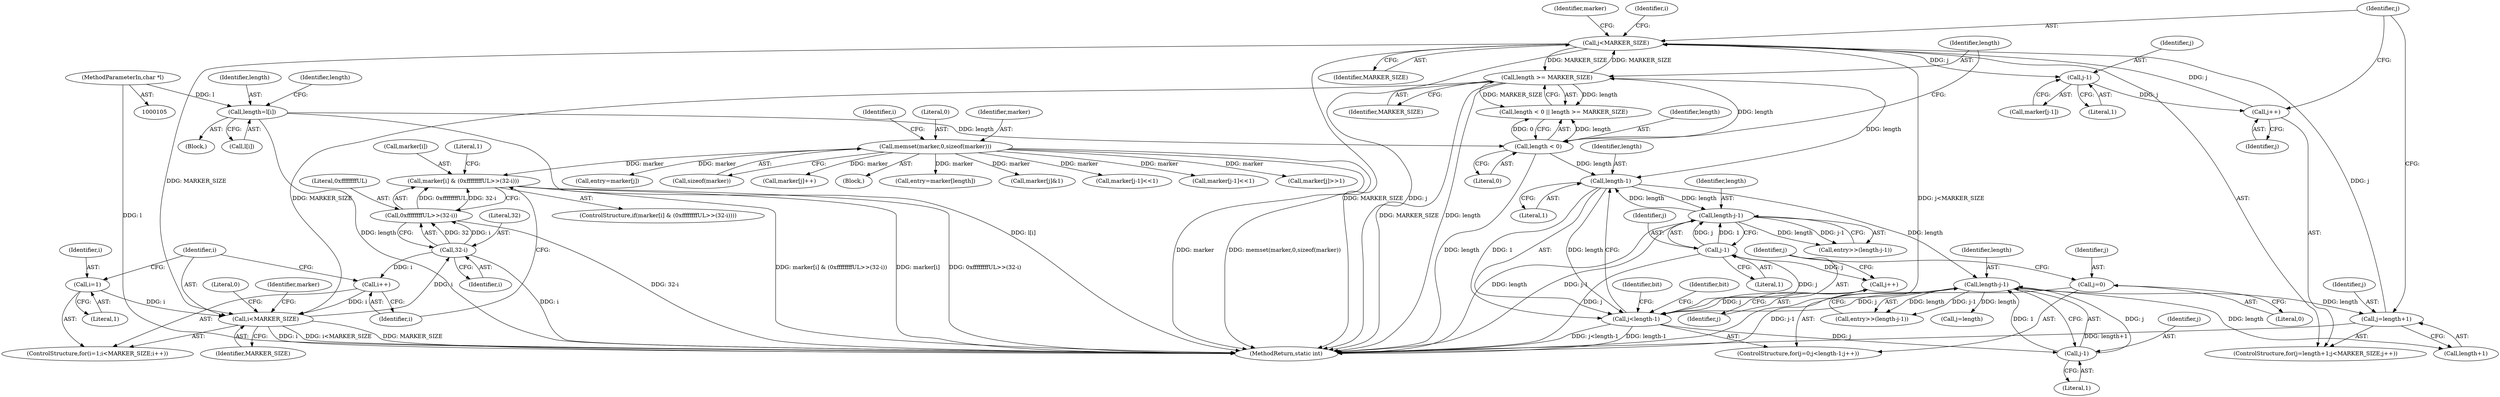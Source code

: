 digraph "0_Android_eeb4e45d5683f88488c083ecf142dc89bc3f0b47_0@array" {
"1000450" [label="(Call,marker[i] & (0xffffffffUL>>(32-i)))"];
"1000143" [label="(Call,memset(marker,0,sizeof(marker)))"];
"1000454" [label="(Call,0xffffffffUL>>(32-i))"];
"1000456" [label="(Call,32-i)"];
"1000444" [label="(Call,i<MARKER_SIZE)"];
"1000441" [label="(Call,i=1)"];
"1000447" [label="(Call,i++)"];
"1000401" [label="(Call,j<MARKER_SIZE)"];
"1000396" [label="(Call,j=length+1)"];
"1000322" [label="(Call,length-j-1)"];
"1000204" [label="(Call,length-1)"];
"1000216" [label="(Call,length-j-1)"];
"1000218" [label="(Call,j-1)"];
"1000202" [label="(Call,j<length-1)"];
"1000199" [label="(Call,j=0)"];
"1000207" [label="(Call,j++)"];
"1000172" [label="(Call,length >= MARKER_SIZE)"];
"1000169" [label="(Call,length < 0)"];
"1000159" [label="(Call,length=l[i])"];
"1000106" [label="(MethodParameterIn,char *l)"];
"1000324" [label="(Call,j-1)"];
"1000404" [label="(Call,j++)"];
"1000427" [label="(Call,j-1)"];
"1000219" [label="(Identifier,j)"];
"1000203" [label="(Identifier,j)"];
"1000168" [label="(Call,length < 0 || length >= MARKER_SIZE)"];
"1000218" [label="(Call,j-1)"];
"1000214" [label="(Call,entry>>(length-j-1))"];
"1000383" [label="(Call,marker[j-1]<<1)"];
"1000441" [label="(Call,i=1)"];
"1000450" [label="(Call,marker[i] & (0xffffffffUL>>(32-i)))"];
"1000397" [label="(Identifier,j)"];
"1000217" [label="(Identifier,length)"];
"1000424" [label="(Call,marker[j-1]<<1)"];
"1000408" [label="(Call,marker[j]>>1)"];
"1000169" [label="(Call,length < 0)"];
"1000170" [label="(Identifier,length)"];
"1000428" [label="(Identifier,j)"];
"1000326" [label="(Literal,1)"];
"1000323" [label="(Identifier,length)"];
"1000442" [label="(Identifier,i)"];
"1000398" [label="(Call,length+1)"];
"1000165" [label="(Identifier,length)"];
"1000429" [label="(Literal,1)"];
"1000415" [label="(Call,entry=marker[j])"];
"1000410" [label="(Identifier,marker)"];
"1000456" [label="(Call,32-i)"];
"1000320" [label="(Call,entry>>(length-j-1))"];
"1000395" [label="(ControlStructure,for(j=length+1;j<MARKER_SIZE;j++))"];
"1000212" [label="(Identifier,bit)"];
"1000322" [label="(Call,length-j-1)"];
"1000146" [label="(Call,sizeof(marker))"];
"1000464" [label="(MethodReturn,static int)"];
"1000443" [label="(Literal,1)"];
"1000161" [label="(Call,l[i])"];
"1000208" [label="(Identifier,j)"];
"1000446" [label="(Identifier,MARKER_SIZE)"];
"1000401" [label="(Call,j<MARKER_SIZE)"];
"1000220" [label="(Literal,1)"];
"1000171" [label="(Literal,0)"];
"1000451" [label="(Call,marker[i])"];
"1000403" [label="(Identifier,MARKER_SIZE)"];
"1000172" [label="(Call,length >= MARKER_SIZE)"];
"1000207" [label="(Call,j++)"];
"1000405" [label="(Identifier,j)"];
"1000200" [label="(Identifier,j)"];
"1000106" [label="(MethodParameterIn,char *l)"];
"1000205" [label="(Identifier,length)"];
"1000452" [label="(Identifier,marker)"];
"1000143" [label="(Call,memset(marker,0,sizeof(marker)))"];
"1000425" [label="(Call,marker[j-1])"];
"1000157" [label="(Block,)"];
"1000402" [label="(Identifier,j)"];
"1000156" [label="(Identifier,i)"];
"1000454" [label="(Call,0xffffffffUL>>(32-i))"];
"1000463" [label="(Literal,0)"];
"1000391" [label="(Call,marker[j]++)"];
"1000206" [label="(Literal,1)"];
"1000142" [label="(Block,)"];
"1000181" [label="(Call,entry=marker[length])"];
"1000324" [label="(Call,j-1)"];
"1000150" [label="(Identifier,i)"];
"1000444" [label="(Call,i<MARKER_SIZE)"];
"1000325" [label="(Identifier,j)"];
"1000449" [label="(ControlStructure,if(marker[i] & (0xffffffffUL>>(32-i))))"];
"1000318" [label="(Identifier,bit)"];
"1000201" [label="(Literal,0)"];
"1000160" [label="(Identifier,length)"];
"1000404" [label="(Call,j++)"];
"1000461" [label="(Literal,1)"];
"1000199" [label="(Call,j=0)"];
"1000204" [label="(Call,length-1)"];
"1000174" [label="(Identifier,MARKER_SIZE)"];
"1000457" [label="(Literal,32)"];
"1000363" [label="(Call,j=length)"];
"1000145" [label="(Literal,0)"];
"1000440" [label="(ControlStructure,for(i=1;i<MARKER_SIZE;i++))"];
"1000144" [label="(Identifier,marker)"];
"1000373" [label="(Call,marker[j]&1)"];
"1000458" [label="(Identifier,i)"];
"1000448" [label="(Identifier,i)"];
"1000202" [label="(Call,j<length-1)"];
"1000396" [label="(Call,j=length+1)"];
"1000173" [label="(Identifier,length)"];
"1000455" [label="(Literal,0xffffffffUL)"];
"1000216" [label="(Call,length-j-1)"];
"1000447" [label="(Call,i++)"];
"1000159" [label="(Call,length=l[i])"];
"1000427" [label="(Call,j-1)"];
"1000198" [label="(ControlStructure,for(j=0;j<length-1;j++))"];
"1000445" [label="(Identifier,i)"];
"1000450" -> "1000449"  [label="AST: "];
"1000450" -> "1000454"  [label="CFG: "];
"1000451" -> "1000450"  [label="AST: "];
"1000454" -> "1000450"  [label="AST: "];
"1000461" -> "1000450"  [label="CFG: "];
"1000448" -> "1000450"  [label="CFG: "];
"1000450" -> "1000464"  [label="DDG: marker[i] & (0xffffffffUL>>(32-i))"];
"1000450" -> "1000464"  [label="DDG: marker[i]"];
"1000450" -> "1000464"  [label="DDG: 0xffffffffUL>>(32-i)"];
"1000143" -> "1000450"  [label="DDG: marker"];
"1000454" -> "1000450"  [label="DDG: 0xffffffffUL"];
"1000454" -> "1000450"  [label="DDG: 32-i"];
"1000143" -> "1000142"  [label="AST: "];
"1000143" -> "1000146"  [label="CFG: "];
"1000144" -> "1000143"  [label="AST: "];
"1000145" -> "1000143"  [label="AST: "];
"1000146" -> "1000143"  [label="AST: "];
"1000150" -> "1000143"  [label="CFG: "];
"1000143" -> "1000464"  [label="DDG: marker"];
"1000143" -> "1000464"  [label="DDG: memset(marker,0,sizeof(marker))"];
"1000143" -> "1000181"  [label="DDG: marker"];
"1000143" -> "1000373"  [label="DDG: marker"];
"1000143" -> "1000383"  [label="DDG: marker"];
"1000143" -> "1000391"  [label="DDG: marker"];
"1000143" -> "1000408"  [label="DDG: marker"];
"1000143" -> "1000415"  [label="DDG: marker"];
"1000143" -> "1000424"  [label="DDG: marker"];
"1000454" -> "1000456"  [label="CFG: "];
"1000455" -> "1000454"  [label="AST: "];
"1000456" -> "1000454"  [label="AST: "];
"1000454" -> "1000464"  [label="DDG: 32-i"];
"1000456" -> "1000454"  [label="DDG: 32"];
"1000456" -> "1000454"  [label="DDG: i"];
"1000456" -> "1000458"  [label="CFG: "];
"1000457" -> "1000456"  [label="AST: "];
"1000458" -> "1000456"  [label="AST: "];
"1000456" -> "1000464"  [label="DDG: i"];
"1000456" -> "1000447"  [label="DDG: i"];
"1000444" -> "1000456"  [label="DDG: i"];
"1000444" -> "1000440"  [label="AST: "];
"1000444" -> "1000446"  [label="CFG: "];
"1000445" -> "1000444"  [label="AST: "];
"1000446" -> "1000444"  [label="AST: "];
"1000452" -> "1000444"  [label="CFG: "];
"1000463" -> "1000444"  [label="CFG: "];
"1000444" -> "1000464"  [label="DDG: MARKER_SIZE"];
"1000444" -> "1000464"  [label="DDG: i"];
"1000444" -> "1000464"  [label="DDG: i<MARKER_SIZE"];
"1000441" -> "1000444"  [label="DDG: i"];
"1000447" -> "1000444"  [label="DDG: i"];
"1000401" -> "1000444"  [label="DDG: MARKER_SIZE"];
"1000172" -> "1000444"  [label="DDG: MARKER_SIZE"];
"1000441" -> "1000440"  [label="AST: "];
"1000441" -> "1000443"  [label="CFG: "];
"1000442" -> "1000441"  [label="AST: "];
"1000443" -> "1000441"  [label="AST: "];
"1000445" -> "1000441"  [label="CFG: "];
"1000447" -> "1000440"  [label="AST: "];
"1000447" -> "1000448"  [label="CFG: "];
"1000448" -> "1000447"  [label="AST: "];
"1000445" -> "1000447"  [label="CFG: "];
"1000401" -> "1000395"  [label="AST: "];
"1000401" -> "1000403"  [label="CFG: "];
"1000402" -> "1000401"  [label="AST: "];
"1000403" -> "1000401"  [label="AST: "];
"1000410" -> "1000401"  [label="CFG: "];
"1000156" -> "1000401"  [label="CFG: "];
"1000401" -> "1000464"  [label="DDG: j<MARKER_SIZE"];
"1000401" -> "1000464"  [label="DDG: j"];
"1000401" -> "1000464"  [label="DDG: MARKER_SIZE"];
"1000401" -> "1000172"  [label="DDG: MARKER_SIZE"];
"1000396" -> "1000401"  [label="DDG: j"];
"1000404" -> "1000401"  [label="DDG: j"];
"1000172" -> "1000401"  [label="DDG: MARKER_SIZE"];
"1000401" -> "1000427"  [label="DDG: j"];
"1000396" -> "1000395"  [label="AST: "];
"1000396" -> "1000398"  [label="CFG: "];
"1000397" -> "1000396"  [label="AST: "];
"1000398" -> "1000396"  [label="AST: "];
"1000402" -> "1000396"  [label="CFG: "];
"1000396" -> "1000464"  [label="DDG: length+1"];
"1000322" -> "1000396"  [label="DDG: length"];
"1000322" -> "1000320"  [label="AST: "];
"1000322" -> "1000324"  [label="CFG: "];
"1000323" -> "1000322"  [label="AST: "];
"1000324" -> "1000322"  [label="AST: "];
"1000320" -> "1000322"  [label="CFG: "];
"1000322" -> "1000464"  [label="DDG: j-1"];
"1000322" -> "1000320"  [label="DDG: length"];
"1000322" -> "1000320"  [label="DDG: j-1"];
"1000204" -> "1000322"  [label="DDG: length"];
"1000324" -> "1000322"  [label="DDG: j"];
"1000324" -> "1000322"  [label="DDG: 1"];
"1000322" -> "1000363"  [label="DDG: length"];
"1000322" -> "1000398"  [label="DDG: length"];
"1000204" -> "1000202"  [label="AST: "];
"1000204" -> "1000206"  [label="CFG: "];
"1000205" -> "1000204"  [label="AST: "];
"1000206" -> "1000204"  [label="AST: "];
"1000202" -> "1000204"  [label="CFG: "];
"1000204" -> "1000202"  [label="DDG: length"];
"1000204" -> "1000202"  [label="DDG: 1"];
"1000216" -> "1000204"  [label="DDG: length"];
"1000172" -> "1000204"  [label="DDG: length"];
"1000169" -> "1000204"  [label="DDG: length"];
"1000204" -> "1000216"  [label="DDG: length"];
"1000216" -> "1000214"  [label="AST: "];
"1000216" -> "1000218"  [label="CFG: "];
"1000217" -> "1000216"  [label="AST: "];
"1000218" -> "1000216"  [label="AST: "];
"1000214" -> "1000216"  [label="CFG: "];
"1000216" -> "1000464"  [label="DDG: length"];
"1000216" -> "1000464"  [label="DDG: j-1"];
"1000216" -> "1000214"  [label="DDG: length"];
"1000216" -> "1000214"  [label="DDG: j-1"];
"1000218" -> "1000216"  [label="DDG: j"];
"1000218" -> "1000216"  [label="DDG: 1"];
"1000218" -> "1000220"  [label="CFG: "];
"1000219" -> "1000218"  [label="AST: "];
"1000220" -> "1000218"  [label="AST: "];
"1000218" -> "1000464"  [label="DDG: j"];
"1000218" -> "1000207"  [label="DDG: j"];
"1000202" -> "1000218"  [label="DDG: j"];
"1000202" -> "1000198"  [label="AST: "];
"1000203" -> "1000202"  [label="AST: "];
"1000212" -> "1000202"  [label="CFG: "];
"1000318" -> "1000202"  [label="CFG: "];
"1000202" -> "1000464"  [label="DDG: j<length-1"];
"1000202" -> "1000464"  [label="DDG: length-1"];
"1000199" -> "1000202"  [label="DDG: j"];
"1000207" -> "1000202"  [label="DDG: j"];
"1000202" -> "1000324"  [label="DDG: j"];
"1000199" -> "1000198"  [label="AST: "];
"1000199" -> "1000201"  [label="CFG: "];
"1000200" -> "1000199"  [label="AST: "];
"1000201" -> "1000199"  [label="AST: "];
"1000203" -> "1000199"  [label="CFG: "];
"1000207" -> "1000198"  [label="AST: "];
"1000207" -> "1000208"  [label="CFG: "];
"1000208" -> "1000207"  [label="AST: "];
"1000203" -> "1000207"  [label="CFG: "];
"1000172" -> "1000168"  [label="AST: "];
"1000172" -> "1000174"  [label="CFG: "];
"1000173" -> "1000172"  [label="AST: "];
"1000174" -> "1000172"  [label="AST: "];
"1000168" -> "1000172"  [label="CFG: "];
"1000172" -> "1000464"  [label="DDG: length"];
"1000172" -> "1000464"  [label="DDG: MARKER_SIZE"];
"1000172" -> "1000168"  [label="DDG: length"];
"1000172" -> "1000168"  [label="DDG: MARKER_SIZE"];
"1000169" -> "1000172"  [label="DDG: length"];
"1000169" -> "1000168"  [label="AST: "];
"1000169" -> "1000171"  [label="CFG: "];
"1000170" -> "1000169"  [label="AST: "];
"1000171" -> "1000169"  [label="AST: "];
"1000173" -> "1000169"  [label="CFG: "];
"1000168" -> "1000169"  [label="CFG: "];
"1000169" -> "1000464"  [label="DDG: length"];
"1000169" -> "1000168"  [label="DDG: length"];
"1000169" -> "1000168"  [label="DDG: 0"];
"1000159" -> "1000169"  [label="DDG: length"];
"1000159" -> "1000157"  [label="AST: "];
"1000159" -> "1000161"  [label="CFG: "];
"1000160" -> "1000159"  [label="AST: "];
"1000161" -> "1000159"  [label="AST: "];
"1000165" -> "1000159"  [label="CFG: "];
"1000159" -> "1000464"  [label="DDG: length"];
"1000159" -> "1000464"  [label="DDG: l[i]"];
"1000106" -> "1000159"  [label="DDG: l"];
"1000106" -> "1000105"  [label="AST: "];
"1000106" -> "1000464"  [label="DDG: l"];
"1000324" -> "1000326"  [label="CFG: "];
"1000325" -> "1000324"  [label="AST: "];
"1000326" -> "1000324"  [label="AST: "];
"1000404" -> "1000395"  [label="AST: "];
"1000404" -> "1000405"  [label="CFG: "];
"1000405" -> "1000404"  [label="AST: "];
"1000402" -> "1000404"  [label="CFG: "];
"1000427" -> "1000404"  [label="DDG: j"];
"1000427" -> "1000425"  [label="AST: "];
"1000427" -> "1000429"  [label="CFG: "];
"1000428" -> "1000427"  [label="AST: "];
"1000429" -> "1000427"  [label="AST: "];
"1000425" -> "1000427"  [label="CFG: "];
}

